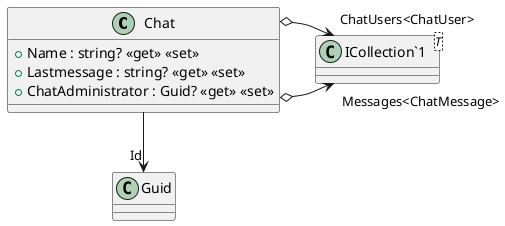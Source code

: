 @startuml
class Chat {
    + Name : string? <<get>> <<set>>
    + Lastmessage : string? <<get>> <<set>>
    + ChatAdministrator : Guid? <<get>> <<set>>
}
class "ICollection`1"<T> {
}
Chat --> "Id" Guid
Chat o-> "Messages<ChatMessage>" "ICollection`1"
Chat o-> "ChatUsers<ChatUser>" "ICollection`1"
@enduml
